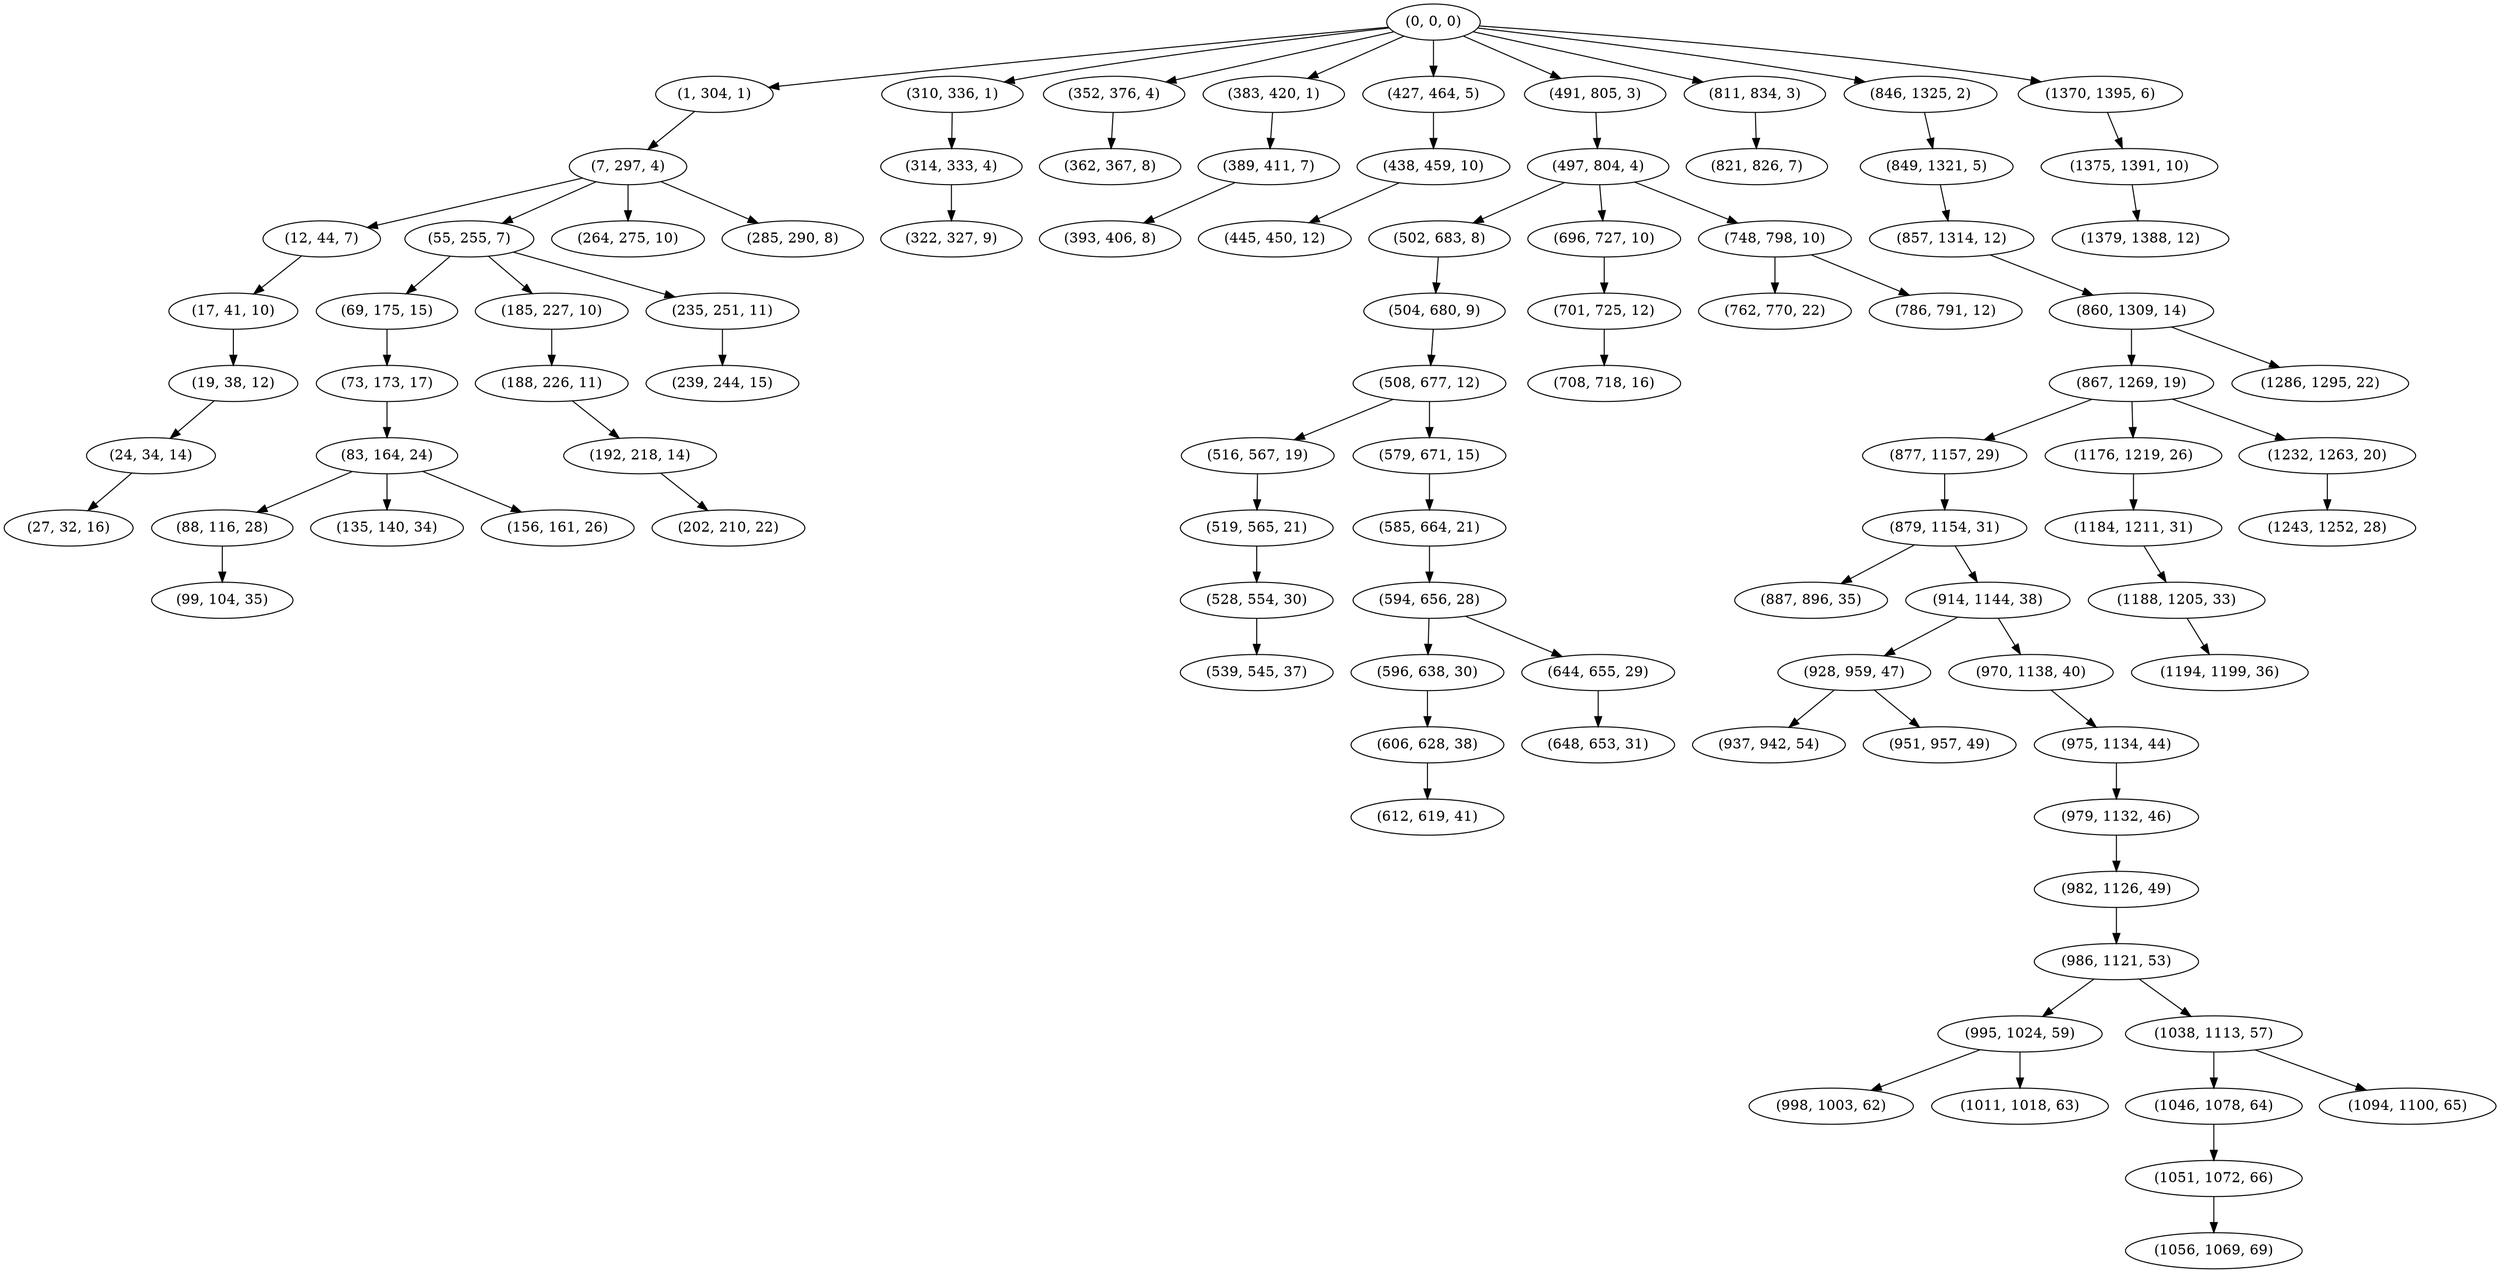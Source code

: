 digraph tree {
    "(0, 0, 0)";
    "(1, 304, 1)";
    "(7, 297, 4)";
    "(12, 44, 7)";
    "(17, 41, 10)";
    "(19, 38, 12)";
    "(24, 34, 14)";
    "(27, 32, 16)";
    "(55, 255, 7)";
    "(69, 175, 15)";
    "(73, 173, 17)";
    "(83, 164, 24)";
    "(88, 116, 28)";
    "(99, 104, 35)";
    "(135, 140, 34)";
    "(156, 161, 26)";
    "(185, 227, 10)";
    "(188, 226, 11)";
    "(192, 218, 14)";
    "(202, 210, 22)";
    "(235, 251, 11)";
    "(239, 244, 15)";
    "(264, 275, 10)";
    "(285, 290, 8)";
    "(310, 336, 1)";
    "(314, 333, 4)";
    "(322, 327, 9)";
    "(352, 376, 4)";
    "(362, 367, 8)";
    "(383, 420, 1)";
    "(389, 411, 7)";
    "(393, 406, 8)";
    "(427, 464, 5)";
    "(438, 459, 10)";
    "(445, 450, 12)";
    "(491, 805, 3)";
    "(497, 804, 4)";
    "(502, 683, 8)";
    "(504, 680, 9)";
    "(508, 677, 12)";
    "(516, 567, 19)";
    "(519, 565, 21)";
    "(528, 554, 30)";
    "(539, 545, 37)";
    "(579, 671, 15)";
    "(585, 664, 21)";
    "(594, 656, 28)";
    "(596, 638, 30)";
    "(606, 628, 38)";
    "(612, 619, 41)";
    "(644, 655, 29)";
    "(648, 653, 31)";
    "(696, 727, 10)";
    "(701, 725, 12)";
    "(708, 718, 16)";
    "(748, 798, 10)";
    "(762, 770, 22)";
    "(786, 791, 12)";
    "(811, 834, 3)";
    "(821, 826, 7)";
    "(846, 1325, 2)";
    "(849, 1321, 5)";
    "(857, 1314, 12)";
    "(860, 1309, 14)";
    "(867, 1269, 19)";
    "(877, 1157, 29)";
    "(879, 1154, 31)";
    "(887, 896, 35)";
    "(914, 1144, 38)";
    "(928, 959, 47)";
    "(937, 942, 54)";
    "(951, 957, 49)";
    "(970, 1138, 40)";
    "(975, 1134, 44)";
    "(979, 1132, 46)";
    "(982, 1126, 49)";
    "(986, 1121, 53)";
    "(995, 1024, 59)";
    "(998, 1003, 62)";
    "(1011, 1018, 63)";
    "(1038, 1113, 57)";
    "(1046, 1078, 64)";
    "(1051, 1072, 66)";
    "(1056, 1069, 69)";
    "(1094, 1100, 65)";
    "(1176, 1219, 26)";
    "(1184, 1211, 31)";
    "(1188, 1205, 33)";
    "(1194, 1199, 36)";
    "(1232, 1263, 20)";
    "(1243, 1252, 28)";
    "(1286, 1295, 22)";
    "(1370, 1395, 6)";
    "(1375, 1391, 10)";
    "(1379, 1388, 12)";
    "(0, 0, 0)" -> "(1, 304, 1)";
    "(0, 0, 0)" -> "(310, 336, 1)";
    "(0, 0, 0)" -> "(352, 376, 4)";
    "(0, 0, 0)" -> "(383, 420, 1)";
    "(0, 0, 0)" -> "(427, 464, 5)";
    "(0, 0, 0)" -> "(491, 805, 3)";
    "(0, 0, 0)" -> "(811, 834, 3)";
    "(0, 0, 0)" -> "(846, 1325, 2)";
    "(0, 0, 0)" -> "(1370, 1395, 6)";
    "(1, 304, 1)" -> "(7, 297, 4)";
    "(7, 297, 4)" -> "(12, 44, 7)";
    "(7, 297, 4)" -> "(55, 255, 7)";
    "(7, 297, 4)" -> "(264, 275, 10)";
    "(7, 297, 4)" -> "(285, 290, 8)";
    "(12, 44, 7)" -> "(17, 41, 10)";
    "(17, 41, 10)" -> "(19, 38, 12)";
    "(19, 38, 12)" -> "(24, 34, 14)";
    "(24, 34, 14)" -> "(27, 32, 16)";
    "(55, 255, 7)" -> "(69, 175, 15)";
    "(55, 255, 7)" -> "(185, 227, 10)";
    "(55, 255, 7)" -> "(235, 251, 11)";
    "(69, 175, 15)" -> "(73, 173, 17)";
    "(73, 173, 17)" -> "(83, 164, 24)";
    "(83, 164, 24)" -> "(88, 116, 28)";
    "(83, 164, 24)" -> "(135, 140, 34)";
    "(83, 164, 24)" -> "(156, 161, 26)";
    "(88, 116, 28)" -> "(99, 104, 35)";
    "(185, 227, 10)" -> "(188, 226, 11)";
    "(188, 226, 11)" -> "(192, 218, 14)";
    "(192, 218, 14)" -> "(202, 210, 22)";
    "(235, 251, 11)" -> "(239, 244, 15)";
    "(310, 336, 1)" -> "(314, 333, 4)";
    "(314, 333, 4)" -> "(322, 327, 9)";
    "(352, 376, 4)" -> "(362, 367, 8)";
    "(383, 420, 1)" -> "(389, 411, 7)";
    "(389, 411, 7)" -> "(393, 406, 8)";
    "(427, 464, 5)" -> "(438, 459, 10)";
    "(438, 459, 10)" -> "(445, 450, 12)";
    "(491, 805, 3)" -> "(497, 804, 4)";
    "(497, 804, 4)" -> "(502, 683, 8)";
    "(497, 804, 4)" -> "(696, 727, 10)";
    "(497, 804, 4)" -> "(748, 798, 10)";
    "(502, 683, 8)" -> "(504, 680, 9)";
    "(504, 680, 9)" -> "(508, 677, 12)";
    "(508, 677, 12)" -> "(516, 567, 19)";
    "(508, 677, 12)" -> "(579, 671, 15)";
    "(516, 567, 19)" -> "(519, 565, 21)";
    "(519, 565, 21)" -> "(528, 554, 30)";
    "(528, 554, 30)" -> "(539, 545, 37)";
    "(579, 671, 15)" -> "(585, 664, 21)";
    "(585, 664, 21)" -> "(594, 656, 28)";
    "(594, 656, 28)" -> "(596, 638, 30)";
    "(594, 656, 28)" -> "(644, 655, 29)";
    "(596, 638, 30)" -> "(606, 628, 38)";
    "(606, 628, 38)" -> "(612, 619, 41)";
    "(644, 655, 29)" -> "(648, 653, 31)";
    "(696, 727, 10)" -> "(701, 725, 12)";
    "(701, 725, 12)" -> "(708, 718, 16)";
    "(748, 798, 10)" -> "(762, 770, 22)";
    "(748, 798, 10)" -> "(786, 791, 12)";
    "(811, 834, 3)" -> "(821, 826, 7)";
    "(846, 1325, 2)" -> "(849, 1321, 5)";
    "(849, 1321, 5)" -> "(857, 1314, 12)";
    "(857, 1314, 12)" -> "(860, 1309, 14)";
    "(860, 1309, 14)" -> "(867, 1269, 19)";
    "(860, 1309, 14)" -> "(1286, 1295, 22)";
    "(867, 1269, 19)" -> "(877, 1157, 29)";
    "(867, 1269, 19)" -> "(1176, 1219, 26)";
    "(867, 1269, 19)" -> "(1232, 1263, 20)";
    "(877, 1157, 29)" -> "(879, 1154, 31)";
    "(879, 1154, 31)" -> "(887, 896, 35)";
    "(879, 1154, 31)" -> "(914, 1144, 38)";
    "(914, 1144, 38)" -> "(928, 959, 47)";
    "(914, 1144, 38)" -> "(970, 1138, 40)";
    "(928, 959, 47)" -> "(937, 942, 54)";
    "(928, 959, 47)" -> "(951, 957, 49)";
    "(970, 1138, 40)" -> "(975, 1134, 44)";
    "(975, 1134, 44)" -> "(979, 1132, 46)";
    "(979, 1132, 46)" -> "(982, 1126, 49)";
    "(982, 1126, 49)" -> "(986, 1121, 53)";
    "(986, 1121, 53)" -> "(995, 1024, 59)";
    "(986, 1121, 53)" -> "(1038, 1113, 57)";
    "(995, 1024, 59)" -> "(998, 1003, 62)";
    "(995, 1024, 59)" -> "(1011, 1018, 63)";
    "(1038, 1113, 57)" -> "(1046, 1078, 64)";
    "(1038, 1113, 57)" -> "(1094, 1100, 65)";
    "(1046, 1078, 64)" -> "(1051, 1072, 66)";
    "(1051, 1072, 66)" -> "(1056, 1069, 69)";
    "(1176, 1219, 26)" -> "(1184, 1211, 31)";
    "(1184, 1211, 31)" -> "(1188, 1205, 33)";
    "(1188, 1205, 33)" -> "(1194, 1199, 36)";
    "(1232, 1263, 20)" -> "(1243, 1252, 28)";
    "(1370, 1395, 6)" -> "(1375, 1391, 10)";
    "(1375, 1391, 10)" -> "(1379, 1388, 12)";
}
